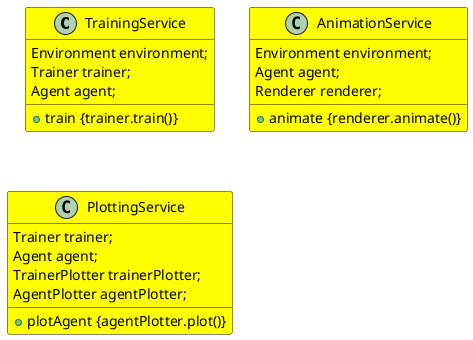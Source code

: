 @startuml

class TrainingService #yellow {
Environment environment;
Trainer trainer;
Agent agent;
  + train {trainer.train()}
}

class AnimationService #yellow {
Environment environment;
Agent agent;
Renderer renderer;
  + animate {renderer.animate()}
}

class PlottingService #yellow {
Trainer trainer;
Agent agent;
TrainerPlotter trainerPlotter;
AgentPlotter agentPlotter;
  + plotAgent {agentPlotter.plot()}
}

@endtuml
